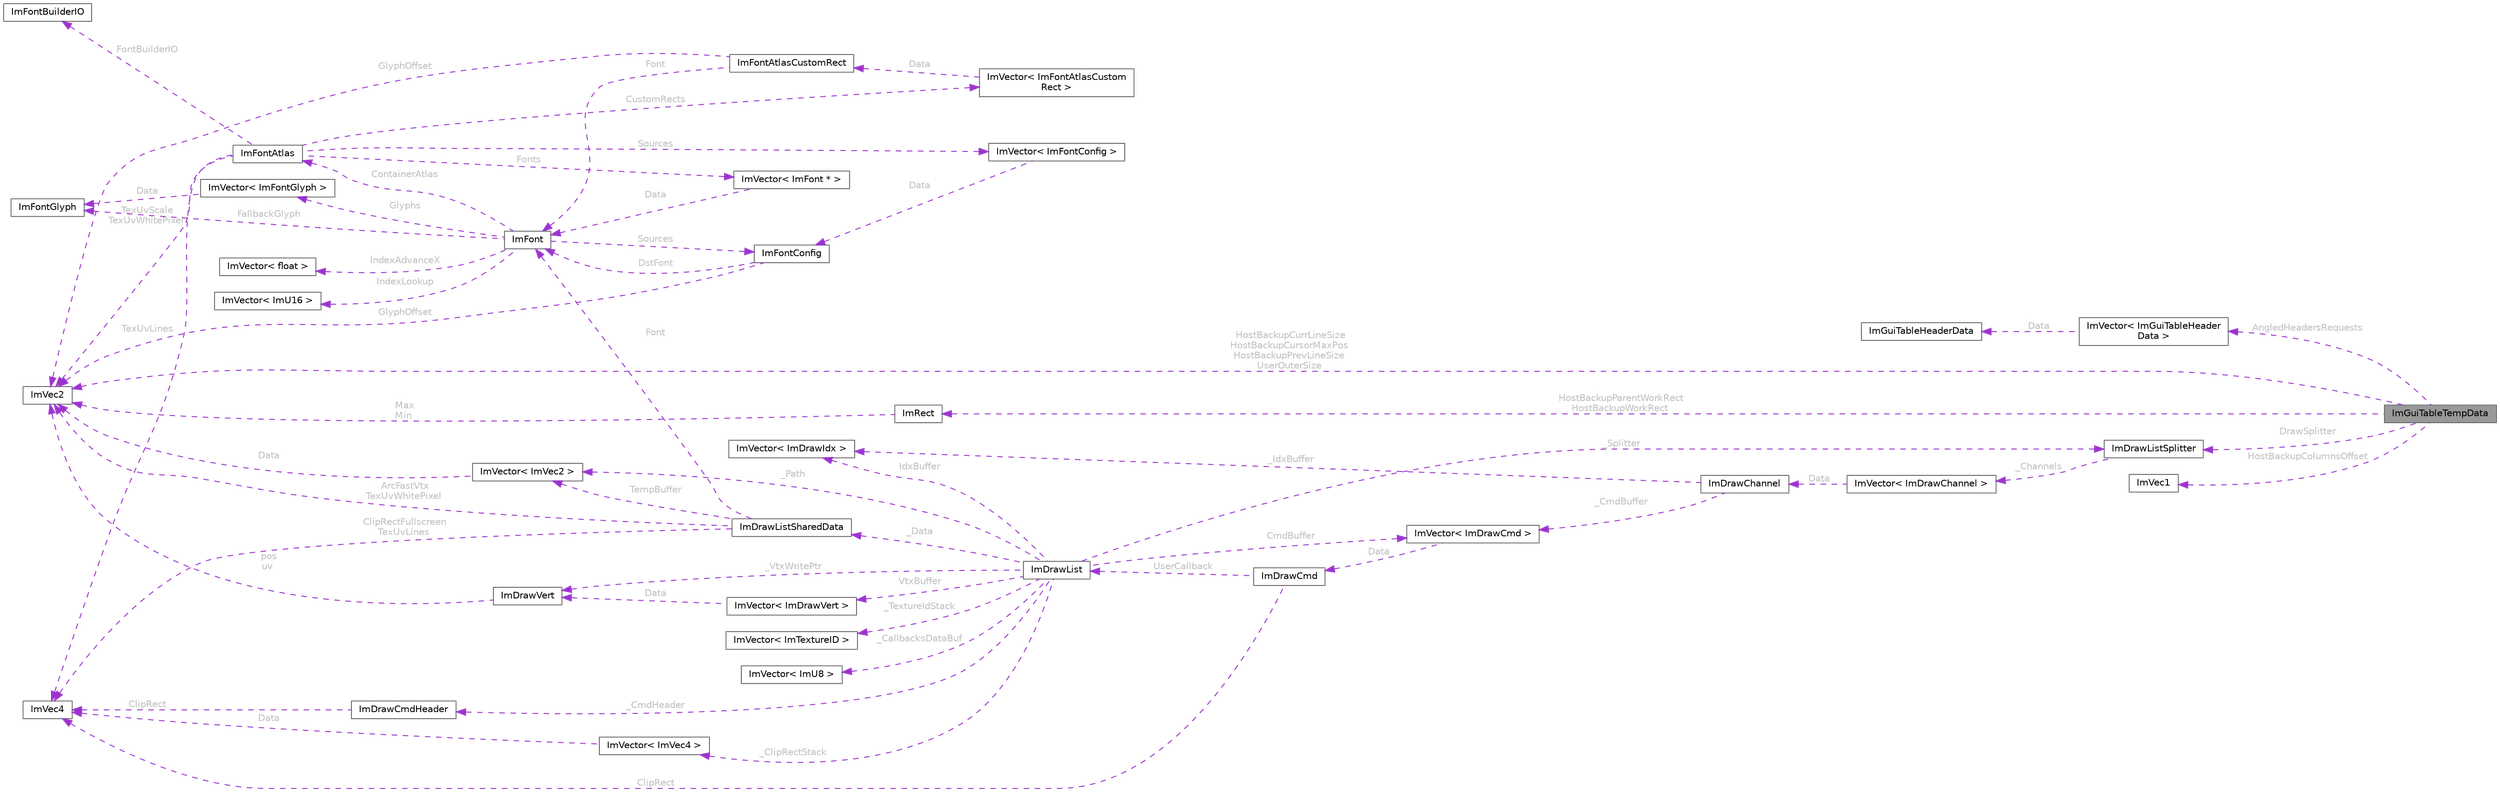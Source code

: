 digraph "ImGuiTableTempData"
{
 // LATEX_PDF_SIZE
  bgcolor="transparent";
  edge [fontname=Helvetica,fontsize=10,labelfontname=Helvetica,labelfontsize=10];
  node [fontname=Helvetica,fontsize=10,shape=box,height=0.2,width=0.4];
  rankdir="LR";
  Node1 [id="Node000001",label="ImGuiTableTempData",height=0.2,width=0.4,color="gray40", fillcolor="grey60", style="filled", fontcolor="black",tooltip=" "];
  Node2 -> Node1 [id="edge1_Node000001_Node000002",dir="back",color="darkorchid3",style="dashed",tooltip=" ",label=" AngledHeadersRequests",fontcolor="grey" ];
  Node2 [id="Node000002",label="ImVector\< ImGuiTableHeader\lData \>",height=0.2,width=0.4,color="gray40", fillcolor="white", style="filled",URL="$struct_im_vector.html",tooltip=" "];
  Node3 -> Node2 [id="edge2_Node000002_Node000003",dir="back",color="darkorchid3",style="dashed",tooltip=" ",label=" Data",fontcolor="grey" ];
  Node3 [id="Node000003",label="ImGuiTableHeaderData",height=0.2,width=0.4,color="gray40", fillcolor="white", style="filled",URL="$struct_im_gui_table_header_data.html",tooltip=" "];
  Node4 -> Node1 [id="edge3_Node000001_Node000004",dir="back",color="darkorchid3",style="dashed",tooltip=" ",label=" HostBackupCurrLineSize\nHostBackupCursorMaxPos\nHostBackupPrevLineSize\nUserOuterSize",fontcolor="grey" ];
  Node4 [id="Node000004",label="ImVec2",height=0.2,width=0.4,color="gray40", fillcolor="white", style="filled",URL="$struct_im_vec2.html",tooltip=" "];
  Node5 -> Node1 [id="edge4_Node000001_Node000005",dir="back",color="darkorchid3",style="dashed",tooltip=" ",label=" DrawSplitter",fontcolor="grey" ];
  Node5 [id="Node000005",label="ImDrawListSplitter",height=0.2,width=0.4,color="gray40", fillcolor="white", style="filled",URL="$struct_im_draw_list_splitter.html",tooltip=" "];
  Node6 -> Node5 [id="edge5_Node000005_Node000006",dir="back",color="darkorchid3",style="dashed",tooltip=" ",label=" _Channels",fontcolor="grey" ];
  Node6 [id="Node000006",label="ImVector\< ImDrawChannel \>",height=0.2,width=0.4,color="gray40", fillcolor="white", style="filled",URL="$struct_im_vector.html",tooltip=" "];
  Node7 -> Node6 [id="edge6_Node000006_Node000007",dir="back",color="darkorchid3",style="dashed",tooltip=" ",label=" Data",fontcolor="grey" ];
  Node7 [id="Node000007",label="ImDrawChannel",height=0.2,width=0.4,color="gray40", fillcolor="white", style="filled",URL="$struct_im_draw_channel.html",tooltip=" "];
  Node8 -> Node7 [id="edge7_Node000007_Node000008",dir="back",color="darkorchid3",style="dashed",tooltip=" ",label=" _CmdBuffer",fontcolor="grey" ];
  Node8 [id="Node000008",label="ImVector\< ImDrawCmd \>",height=0.2,width=0.4,color="gray40", fillcolor="white", style="filled",URL="$struct_im_vector.html",tooltip=" "];
  Node9 -> Node8 [id="edge8_Node000008_Node000009",dir="back",color="darkorchid3",style="dashed",tooltip=" ",label=" Data",fontcolor="grey" ];
  Node9 [id="Node000009",label="ImDrawCmd",height=0.2,width=0.4,color="gray40", fillcolor="white", style="filled",URL="$struct_im_draw_cmd.html",tooltip=" "];
  Node10 -> Node9 [id="edge9_Node000009_Node000010",dir="back",color="darkorchid3",style="dashed",tooltip=" ",label=" ClipRect",fontcolor="grey" ];
  Node10 [id="Node000010",label="ImVec4",height=0.2,width=0.4,color="gray40", fillcolor="white", style="filled",URL="$struct_im_vec4.html",tooltip=" "];
  Node11 -> Node9 [id="edge10_Node000009_Node000011",dir="back",color="darkorchid3",style="dashed",tooltip=" ",label=" UserCallback",fontcolor="grey" ];
  Node11 [id="Node000011",label="ImDrawList",height=0.2,width=0.4,color="gray40", fillcolor="white", style="filled",URL="$struct_im_draw_list.html",tooltip=" "];
  Node8 -> Node11 [id="edge11_Node000011_Node000008",dir="back",color="darkorchid3",style="dashed",tooltip=" ",label=" CmdBuffer",fontcolor="grey" ];
  Node12 -> Node11 [id="edge12_Node000011_Node000012",dir="back",color="darkorchid3",style="dashed",tooltip=" ",label=" IdxBuffer",fontcolor="grey" ];
  Node12 [id="Node000012",label="ImVector\< ImDrawIdx \>",height=0.2,width=0.4,color="gray40", fillcolor="white", style="filled",URL="$struct_im_vector.html",tooltip=" "];
  Node13 -> Node11 [id="edge13_Node000011_Node000013",dir="back",color="darkorchid3",style="dashed",tooltip=" ",label=" VtxBuffer",fontcolor="grey" ];
  Node13 [id="Node000013",label="ImVector\< ImDrawVert \>",height=0.2,width=0.4,color="gray40", fillcolor="white", style="filled",URL="$struct_im_vector.html",tooltip=" "];
  Node14 -> Node13 [id="edge14_Node000013_Node000014",dir="back",color="darkorchid3",style="dashed",tooltip=" ",label=" Data",fontcolor="grey" ];
  Node14 [id="Node000014",label="ImDrawVert",height=0.2,width=0.4,color="gray40", fillcolor="white", style="filled",URL="$struct_im_draw_vert.html",tooltip=" "];
  Node4 -> Node14 [id="edge15_Node000014_Node000004",dir="back",color="darkorchid3",style="dashed",tooltip=" ",label=" pos\nuv",fontcolor="grey" ];
  Node15 -> Node11 [id="edge16_Node000011_Node000015",dir="back",color="darkorchid3",style="dashed",tooltip=" ",label=" _Data",fontcolor="grey" ];
  Node15 [id="Node000015",label="ImDrawListSharedData",height=0.2,width=0.4,color="gray40", fillcolor="white", style="filled",URL="$struct_im_draw_list_shared_data.html",tooltip=" "];
  Node4 -> Node15 [id="edge17_Node000015_Node000004",dir="back",color="darkorchid3",style="dashed",tooltip=" ",label=" ArcFastVtx\nTexUvWhitePixel",fontcolor="grey" ];
  Node10 -> Node15 [id="edge18_Node000015_Node000010",dir="back",color="darkorchid3",style="dashed",tooltip=" ",label=" ClipRectFullscreen\nTexUvLines",fontcolor="grey" ];
  Node16 -> Node15 [id="edge19_Node000015_Node000016",dir="back",color="darkorchid3",style="dashed",tooltip=" ",label=" Font",fontcolor="grey" ];
  Node16 [id="Node000016",label="ImFont",height=0.2,width=0.4,color="gray40", fillcolor="white", style="filled",URL="$struct_im_font.html",tooltip=" "];
  Node17 -> Node16 [id="edge20_Node000016_Node000017",dir="back",color="darkorchid3",style="dashed",tooltip=" ",label=" IndexAdvanceX",fontcolor="grey" ];
  Node17 [id="Node000017",label="ImVector\< float \>",height=0.2,width=0.4,color="gray40", fillcolor="white", style="filled",URL="$struct_im_vector.html",tooltip=" "];
  Node18 -> Node16 [id="edge21_Node000016_Node000018",dir="back",color="darkorchid3",style="dashed",tooltip=" ",label=" IndexLookup",fontcolor="grey" ];
  Node18 [id="Node000018",label="ImVector\< ImU16 \>",height=0.2,width=0.4,color="gray40", fillcolor="white", style="filled",URL="$struct_im_vector.html",tooltip=" "];
  Node19 -> Node16 [id="edge22_Node000016_Node000019",dir="back",color="darkorchid3",style="dashed",tooltip=" ",label=" Glyphs",fontcolor="grey" ];
  Node19 [id="Node000019",label="ImVector\< ImFontGlyph \>",height=0.2,width=0.4,color="gray40", fillcolor="white", style="filled",URL="$struct_im_vector.html",tooltip=" "];
  Node20 -> Node19 [id="edge23_Node000019_Node000020",dir="back",color="darkorchid3",style="dashed",tooltip=" ",label=" Data",fontcolor="grey" ];
  Node20 [id="Node000020",label="ImFontGlyph",height=0.2,width=0.4,color="gray40", fillcolor="white", style="filled",URL="$struct_im_font_glyph.html",tooltip=" "];
  Node20 -> Node16 [id="edge24_Node000016_Node000020",dir="back",color="darkorchid3",style="dashed",tooltip=" ",label=" FallbackGlyph",fontcolor="grey" ];
  Node21 -> Node16 [id="edge25_Node000016_Node000021",dir="back",color="darkorchid3",style="dashed",tooltip=" ",label=" ContainerAtlas",fontcolor="grey" ];
  Node21 [id="Node000021",label="ImFontAtlas",height=0.2,width=0.4,color="gray40", fillcolor="white", style="filled",URL="$struct_im_font_atlas.html",tooltip=" "];
  Node4 -> Node21 [id="edge26_Node000021_Node000004",dir="back",color="darkorchid3",style="dashed",tooltip=" ",label=" TexUvScale\nTexUvWhitePixel",fontcolor="grey" ];
  Node22 -> Node21 [id="edge27_Node000021_Node000022",dir="back",color="darkorchid3",style="dashed",tooltip=" ",label=" Fonts",fontcolor="grey" ];
  Node22 [id="Node000022",label="ImVector\< ImFont * \>",height=0.2,width=0.4,color="gray40", fillcolor="white", style="filled",URL="$struct_im_vector.html",tooltip=" "];
  Node16 -> Node22 [id="edge28_Node000022_Node000016",dir="back",color="darkorchid3",style="dashed",tooltip=" ",label=" Data",fontcolor="grey" ];
  Node23 -> Node21 [id="edge29_Node000021_Node000023",dir="back",color="darkorchid3",style="dashed",tooltip=" ",label=" CustomRects",fontcolor="grey" ];
  Node23 [id="Node000023",label="ImVector\< ImFontAtlasCustom\lRect \>",height=0.2,width=0.4,color="gray40", fillcolor="white", style="filled",URL="$struct_im_vector.html",tooltip=" "];
  Node24 -> Node23 [id="edge30_Node000023_Node000024",dir="back",color="darkorchid3",style="dashed",tooltip=" ",label=" Data",fontcolor="grey" ];
  Node24 [id="Node000024",label="ImFontAtlasCustomRect",height=0.2,width=0.4,color="gray40", fillcolor="white", style="filled",URL="$struct_im_font_atlas_custom_rect.html",tooltip=" "];
  Node4 -> Node24 [id="edge31_Node000024_Node000004",dir="back",color="darkorchid3",style="dashed",tooltip=" ",label=" GlyphOffset",fontcolor="grey" ];
  Node16 -> Node24 [id="edge32_Node000024_Node000016",dir="back",color="darkorchid3",style="dashed",tooltip=" ",label=" Font",fontcolor="grey" ];
  Node25 -> Node21 [id="edge33_Node000021_Node000025",dir="back",color="darkorchid3",style="dashed",tooltip=" ",label=" Sources",fontcolor="grey" ];
  Node25 [id="Node000025",label="ImVector\< ImFontConfig \>",height=0.2,width=0.4,color="gray40", fillcolor="white", style="filled",URL="$struct_im_vector.html",tooltip=" "];
  Node26 -> Node25 [id="edge34_Node000025_Node000026",dir="back",color="darkorchid3",style="dashed",tooltip=" ",label=" Data",fontcolor="grey" ];
  Node26 [id="Node000026",label="ImFontConfig",height=0.2,width=0.4,color="gray40", fillcolor="white", style="filled",URL="$struct_im_font_config.html",tooltip=" "];
  Node4 -> Node26 [id="edge35_Node000026_Node000004",dir="back",color="darkorchid3",style="dashed",tooltip=" ",label=" GlyphOffset",fontcolor="grey" ];
  Node16 -> Node26 [id="edge36_Node000026_Node000016",dir="back",color="darkorchid3",style="dashed",tooltip=" ",label=" DstFont",fontcolor="grey" ];
  Node10 -> Node21 [id="edge37_Node000021_Node000010",dir="back",color="darkorchid3",style="dashed",tooltip=" ",label=" TexUvLines",fontcolor="grey" ];
  Node27 -> Node21 [id="edge38_Node000021_Node000027",dir="back",color="darkorchid3",style="dashed",tooltip=" ",label=" FontBuilderIO",fontcolor="grey" ];
  Node27 [id="Node000027",label="ImFontBuilderIO",height=0.2,width=0.4,color="gray40", fillcolor="white", style="filled",URL="$struct_im_font_builder_i_o.html",tooltip=" "];
  Node26 -> Node16 [id="edge39_Node000016_Node000026",dir="back",color="darkorchid3",style="dashed",tooltip=" ",label=" Sources",fontcolor="grey" ];
  Node28 -> Node15 [id="edge40_Node000015_Node000028",dir="back",color="darkorchid3",style="dashed",tooltip=" ",label=" TempBuffer",fontcolor="grey" ];
  Node28 [id="Node000028",label="ImVector\< ImVec2 \>",height=0.2,width=0.4,color="gray40", fillcolor="white", style="filled",URL="$struct_im_vector.html",tooltip=" "];
  Node4 -> Node28 [id="edge41_Node000028_Node000004",dir="back",color="darkorchid3",style="dashed",tooltip=" ",label=" Data",fontcolor="grey" ];
  Node14 -> Node11 [id="edge42_Node000011_Node000014",dir="back",color="darkorchid3",style="dashed",tooltip=" ",label=" _VtxWritePtr",fontcolor="grey" ];
  Node28 -> Node11 [id="edge43_Node000011_Node000028",dir="back",color="darkorchid3",style="dashed",tooltip=" ",label=" _Path",fontcolor="grey" ];
  Node29 -> Node11 [id="edge44_Node000011_Node000029",dir="back",color="darkorchid3",style="dashed",tooltip=" ",label=" _CmdHeader",fontcolor="grey" ];
  Node29 [id="Node000029",label="ImDrawCmdHeader",height=0.2,width=0.4,color="gray40", fillcolor="white", style="filled",URL="$struct_im_draw_cmd_header.html",tooltip=" "];
  Node10 -> Node29 [id="edge45_Node000029_Node000010",dir="back",color="darkorchid3",style="dashed",tooltip=" ",label=" ClipRect",fontcolor="grey" ];
  Node5 -> Node11 [id="edge46_Node000011_Node000005",dir="back",color="darkorchid3",style="dashed",tooltip=" ",label=" _Splitter",fontcolor="grey" ];
  Node30 -> Node11 [id="edge47_Node000011_Node000030",dir="back",color="darkorchid3",style="dashed",tooltip=" ",label=" _ClipRectStack",fontcolor="grey" ];
  Node30 [id="Node000030",label="ImVector\< ImVec4 \>",height=0.2,width=0.4,color="gray40", fillcolor="white", style="filled",URL="$struct_im_vector.html",tooltip=" "];
  Node10 -> Node30 [id="edge48_Node000030_Node000010",dir="back",color="darkorchid3",style="dashed",tooltip=" ",label=" Data",fontcolor="grey" ];
  Node31 -> Node11 [id="edge49_Node000011_Node000031",dir="back",color="darkorchid3",style="dashed",tooltip=" ",label=" _TextureIdStack",fontcolor="grey" ];
  Node31 [id="Node000031",label="ImVector\< ImTextureID \>",height=0.2,width=0.4,color="gray40", fillcolor="white", style="filled",URL="$struct_im_vector.html",tooltip=" "];
  Node32 -> Node11 [id="edge50_Node000011_Node000032",dir="back",color="darkorchid3",style="dashed",tooltip=" ",label=" _CallbacksDataBuf",fontcolor="grey" ];
  Node32 [id="Node000032",label="ImVector\< ImU8 \>",height=0.2,width=0.4,color="gray40", fillcolor="white", style="filled",URL="$struct_im_vector.html",tooltip=" "];
  Node12 -> Node7 [id="edge51_Node000007_Node000012",dir="back",color="darkorchid3",style="dashed",tooltip=" ",label=" _IdxBuffer",fontcolor="grey" ];
  Node33 -> Node1 [id="edge52_Node000001_Node000033",dir="back",color="darkorchid3",style="dashed",tooltip=" ",label=" HostBackupParentWorkRect\nHostBackupWorkRect",fontcolor="grey" ];
  Node33 [id="Node000033",label="ImRect",height=0.2,width=0.4,color="gray40", fillcolor="white", style="filled",URL="$struct_im_rect.html",tooltip=" "];
  Node4 -> Node33 [id="edge53_Node000033_Node000004",dir="back",color="darkorchid3",style="dashed",tooltip=" ",label=" Max\nMin",fontcolor="grey" ];
  Node34 -> Node1 [id="edge54_Node000001_Node000034",dir="back",color="darkorchid3",style="dashed",tooltip=" ",label=" HostBackupColumnsOffset",fontcolor="grey" ];
  Node34 [id="Node000034",label="ImVec1",height=0.2,width=0.4,color="gray40", fillcolor="white", style="filled",URL="$struct_im_vec1.html",tooltip=" "];
}
